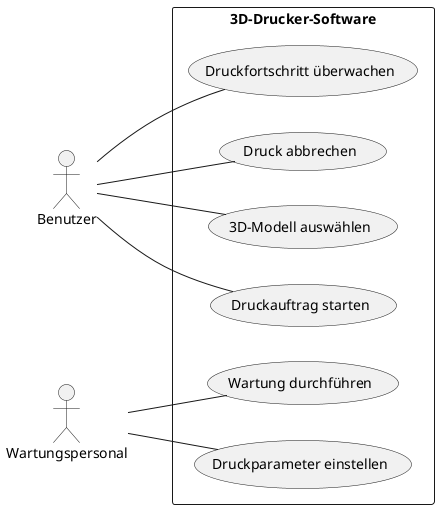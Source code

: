 @startuml 3D-Drucker

left to right direction
skinparam packageStyle rectangle

actor User as "Benutzer"
actor Maintenance as "Wartungspersonal"

rectangle "3D-Drucker-Software" {
  usecase "3D-Modell auswählen" as SelectModel
  usecase "Druckparameter einstellen" as SetParameters
  usecase "Druckauftrag starten" as StartPrint
  usecase "Druckfortschritt überwachen" as MonitorProgress
  usecase "Druck abbrechen" as CancelPrint
  usecase "Wartung durchführen" as PerformMaintenance
}

User -- SelectModel
Maintenance -- SetParameters
User -- StartPrint
User -- MonitorProgress
User -- CancelPrint
Maintenance -- PerformMaintenance

@enduml
